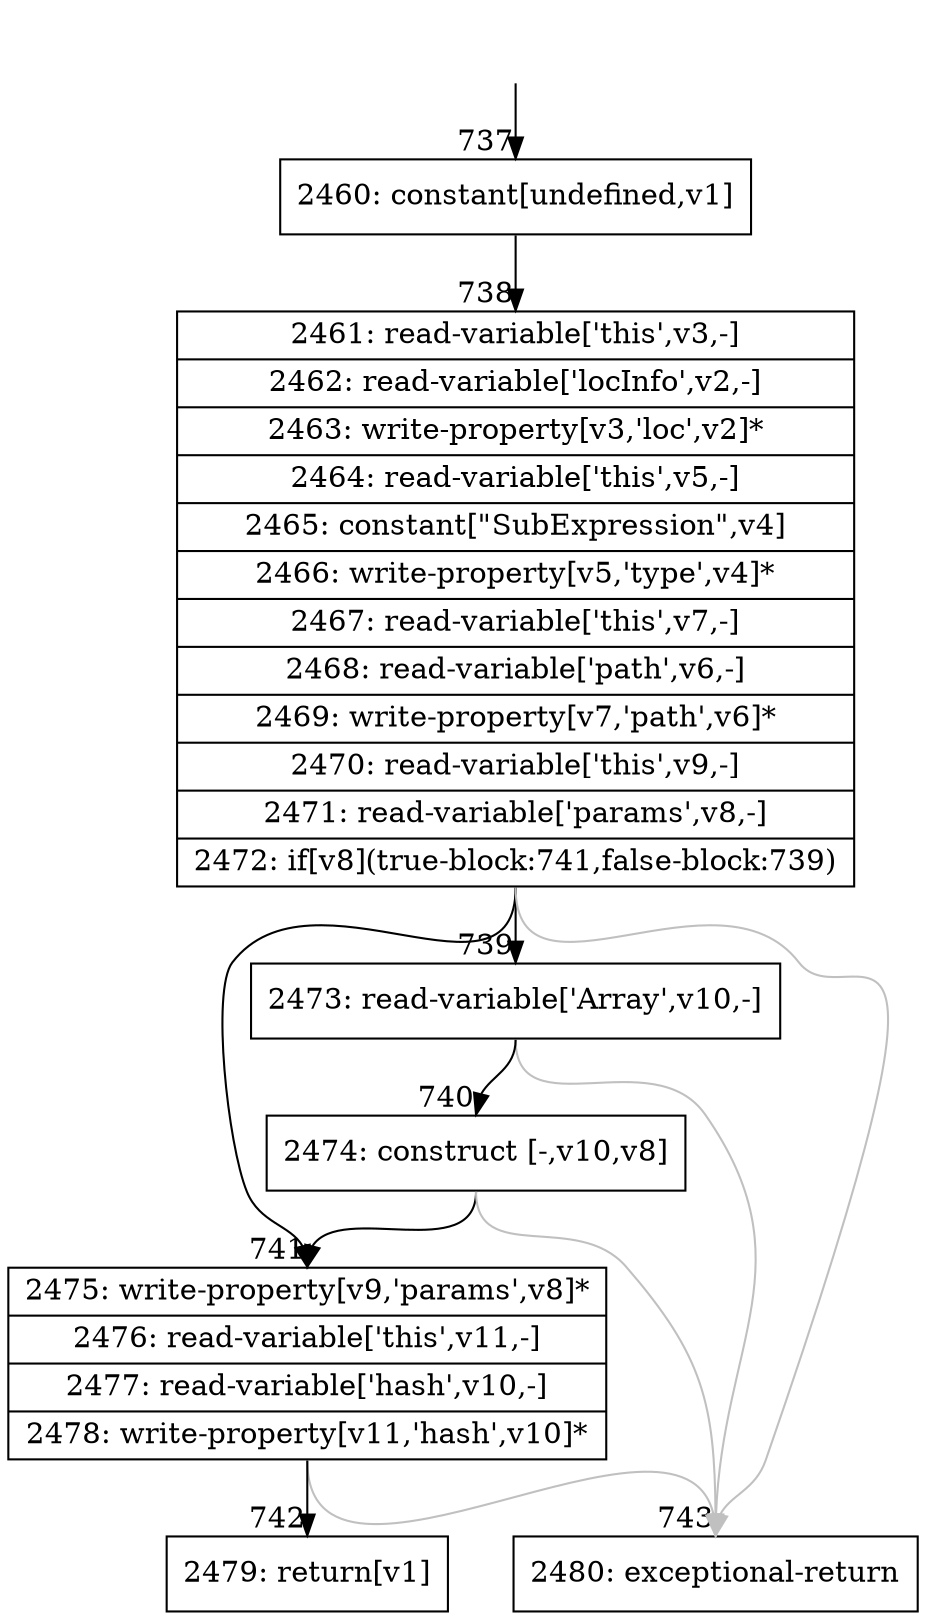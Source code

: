 digraph {
rankdir="TD"
BB_entry68[shape=none,label=""];
BB_entry68 -> BB737 [tailport=s, headport=n, headlabel="    737"]
BB737 [shape=record label="{2460: constant[undefined,v1]}" ] 
BB737 -> BB738 [tailport=s, headport=n, headlabel="      738"]
BB738 [shape=record label="{2461: read-variable['this',v3,-]|2462: read-variable['locInfo',v2,-]|2463: write-property[v3,'loc',v2]*|2464: read-variable['this',v5,-]|2465: constant[\"SubExpression\",v4]|2466: write-property[v5,'type',v4]*|2467: read-variable['this',v7,-]|2468: read-variable['path',v6,-]|2469: write-property[v7,'path',v6]*|2470: read-variable['this',v9,-]|2471: read-variable['params',v8,-]|2472: if[v8](true-block:741,false-block:739)}" ] 
BB738 -> BB741 [tailport=s, headport=n, headlabel="      741"]
BB738 -> BB739 [tailport=s, headport=n, headlabel="      739"]
BB738 -> BB743 [tailport=s, headport=n, color=gray, headlabel="      743"]
BB739 [shape=record label="{2473: read-variable['Array',v10,-]}" ] 
BB739 -> BB740 [tailport=s, headport=n, headlabel="      740"]
BB739 -> BB743 [tailport=s, headport=n, color=gray]
BB740 [shape=record label="{2474: construct [-,v10,v8]}" ] 
BB740 -> BB741 [tailport=s, headport=n]
BB740 -> BB743 [tailport=s, headport=n, color=gray]
BB741 [shape=record label="{2475: write-property[v9,'params',v8]*|2476: read-variable['this',v11,-]|2477: read-variable['hash',v10,-]|2478: write-property[v11,'hash',v10]*}" ] 
BB741 -> BB742 [tailport=s, headport=n, headlabel="      742"]
BB741 -> BB743 [tailport=s, headport=n, color=gray]
BB742 [shape=record label="{2479: return[v1]}" ] 
BB743 [shape=record label="{2480: exceptional-return}" ] 
//#$~ 798
}
